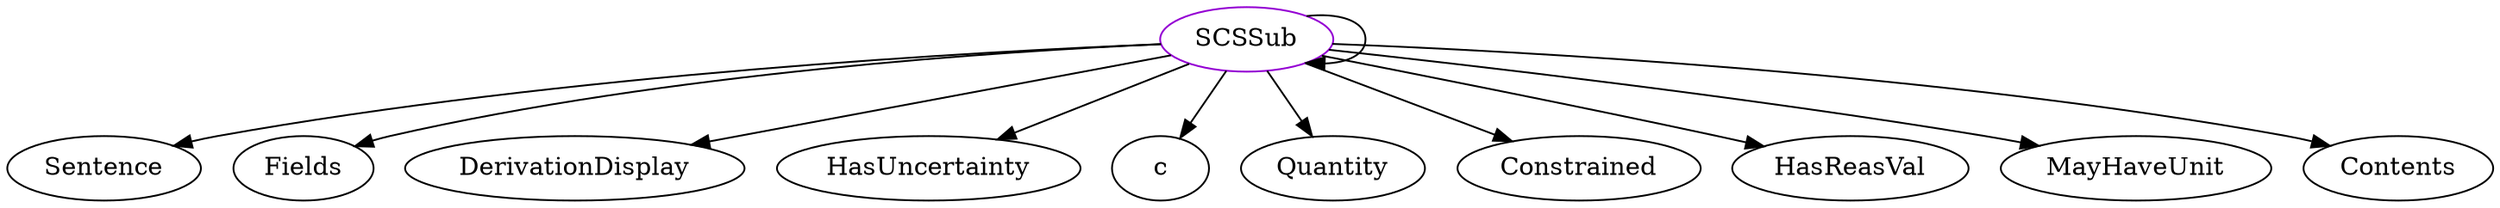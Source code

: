 digraph scssub{
SCSSub -> SCSSub;
SCSSub -> Sentence;
SCSSub -> Fields;
SCSSub -> DerivationDisplay;
SCSSub -> HasUncertainty;
SCSSub -> c;
SCSSub -> Quantity;
SCSSub -> Constrained;
SCSSub -> HasReasVal;
SCSSub -> MayHaveUnit;
SCSSub -> Contents;
SCSSub	[shape=oval, color=darkviolet, label="SCSSub"];
}

